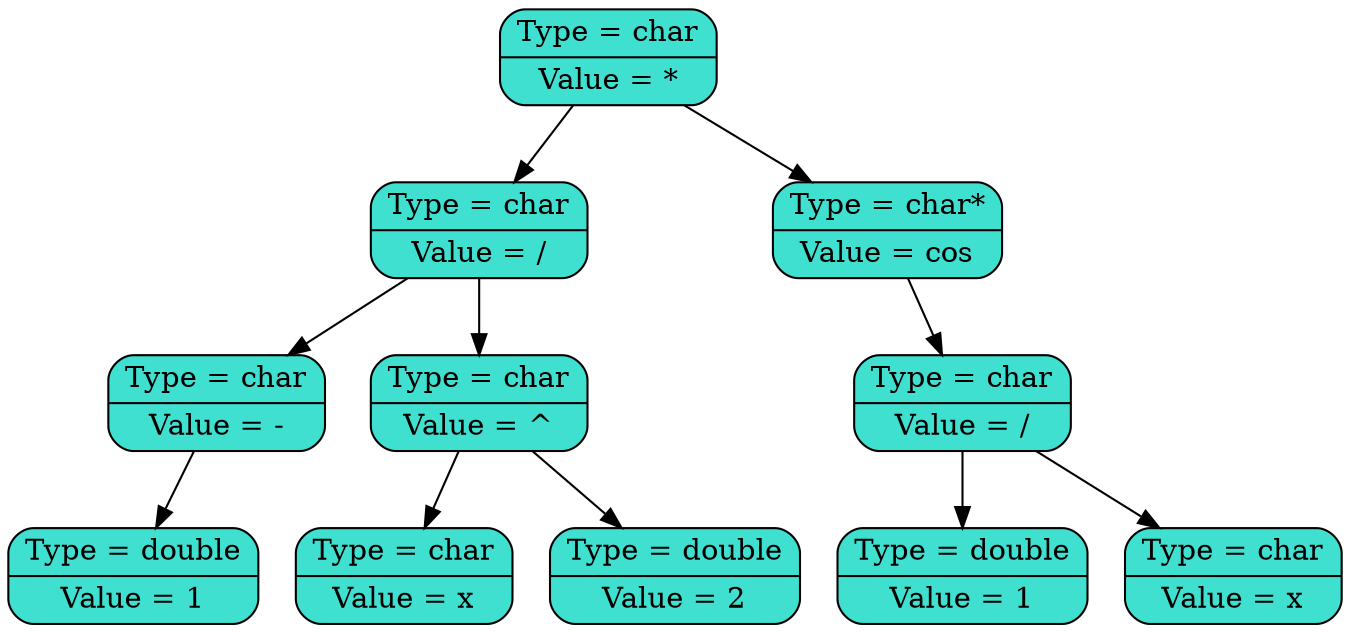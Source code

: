 digraph graphname 
 {
node [shape=record, color = "black"]; //Описание блоков графа
	9[fillcolor = "#40e0d0", style="rounded,filled", label="{Type =  char| Value = *}"];
//Далее работа функции BodyDump
	0[fillcolor = "#40e0d0", style="rounded,filled", label="{Type = char| Value = /}"];
	9->0;
	11[fillcolor = "#40e0d0", style="rounded,filled", label="{Type = char| Value = -}"];
	0->11;
	13[fillcolor = "#40e0d0", style="rounded,filled", label="{Type = double| Value = 1}"];
	11->13;
	14[fillcolor = "#40e0d0", style="rounded,filled", label="{Type = char| Value = ^}"];
	0->14;
	52[fillcolor = "#40e0d0", style="rounded,filled", label="{Type = char| Value = x}"];
	14->52;
	15[fillcolor = "#40e0d0", style="rounded,filled", label="{Type = double| Value = 2}"];
	14->15;
	10[fillcolor = "#40e0d0", style="rounded,filled", label="{Type = char*| Value = cos}"];
	9->10;
	3[fillcolor = "#40e0d0", style="rounded,filled", label="{Type = char| Value = /}"];
	10->3;
	2[fillcolor = "#40e0d0", style="rounded,filled", label="{Type = double| Value = 1}"];
	3->2;
	4[fillcolor = "#40e0d0", style="rounded,filled", label="{Type = char| Value = x}"];
	3->4;
}
